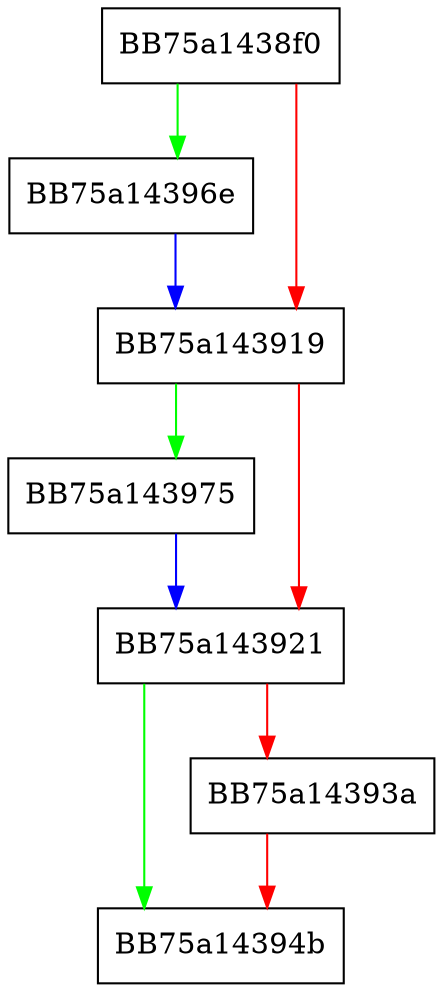 digraph CreateInstance {
  node [shape="box"];
  graph [splines=ortho];
  BB75a1438f0 -> BB75a14396e [color="green"];
  BB75a1438f0 -> BB75a143919 [color="red"];
  BB75a143919 -> BB75a143975 [color="green"];
  BB75a143919 -> BB75a143921 [color="red"];
  BB75a143921 -> BB75a14394b [color="green"];
  BB75a143921 -> BB75a14393a [color="red"];
  BB75a14393a -> BB75a14394b [color="red"];
  BB75a14396e -> BB75a143919 [color="blue"];
  BB75a143975 -> BB75a143921 [color="blue"];
}